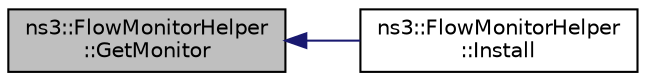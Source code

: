 digraph "ns3::FlowMonitorHelper::GetMonitor"
{
  edge [fontname="Helvetica",fontsize="10",labelfontname="Helvetica",labelfontsize="10"];
  node [fontname="Helvetica",fontsize="10",shape=record];
  rankdir="LR";
  Node1 [label="ns3::FlowMonitorHelper\l::GetMonitor",height=0.2,width=0.4,color="black", fillcolor="grey75", style="filled", fontcolor="black"];
  Node1 -> Node2 [dir="back",color="midnightblue",fontsize="10",style="solid"];
  Node2 [label="ns3::FlowMonitorHelper\l::Install",height=0.2,width=0.4,color="black", fillcolor="white", style="filled",URL="$d5/d2d/classns3_1_1FlowMonitorHelper.html#ae07a9261fad2a9b941be785be4977f0b",tooltip="Enable flow monitoring on a single node. "];
}
